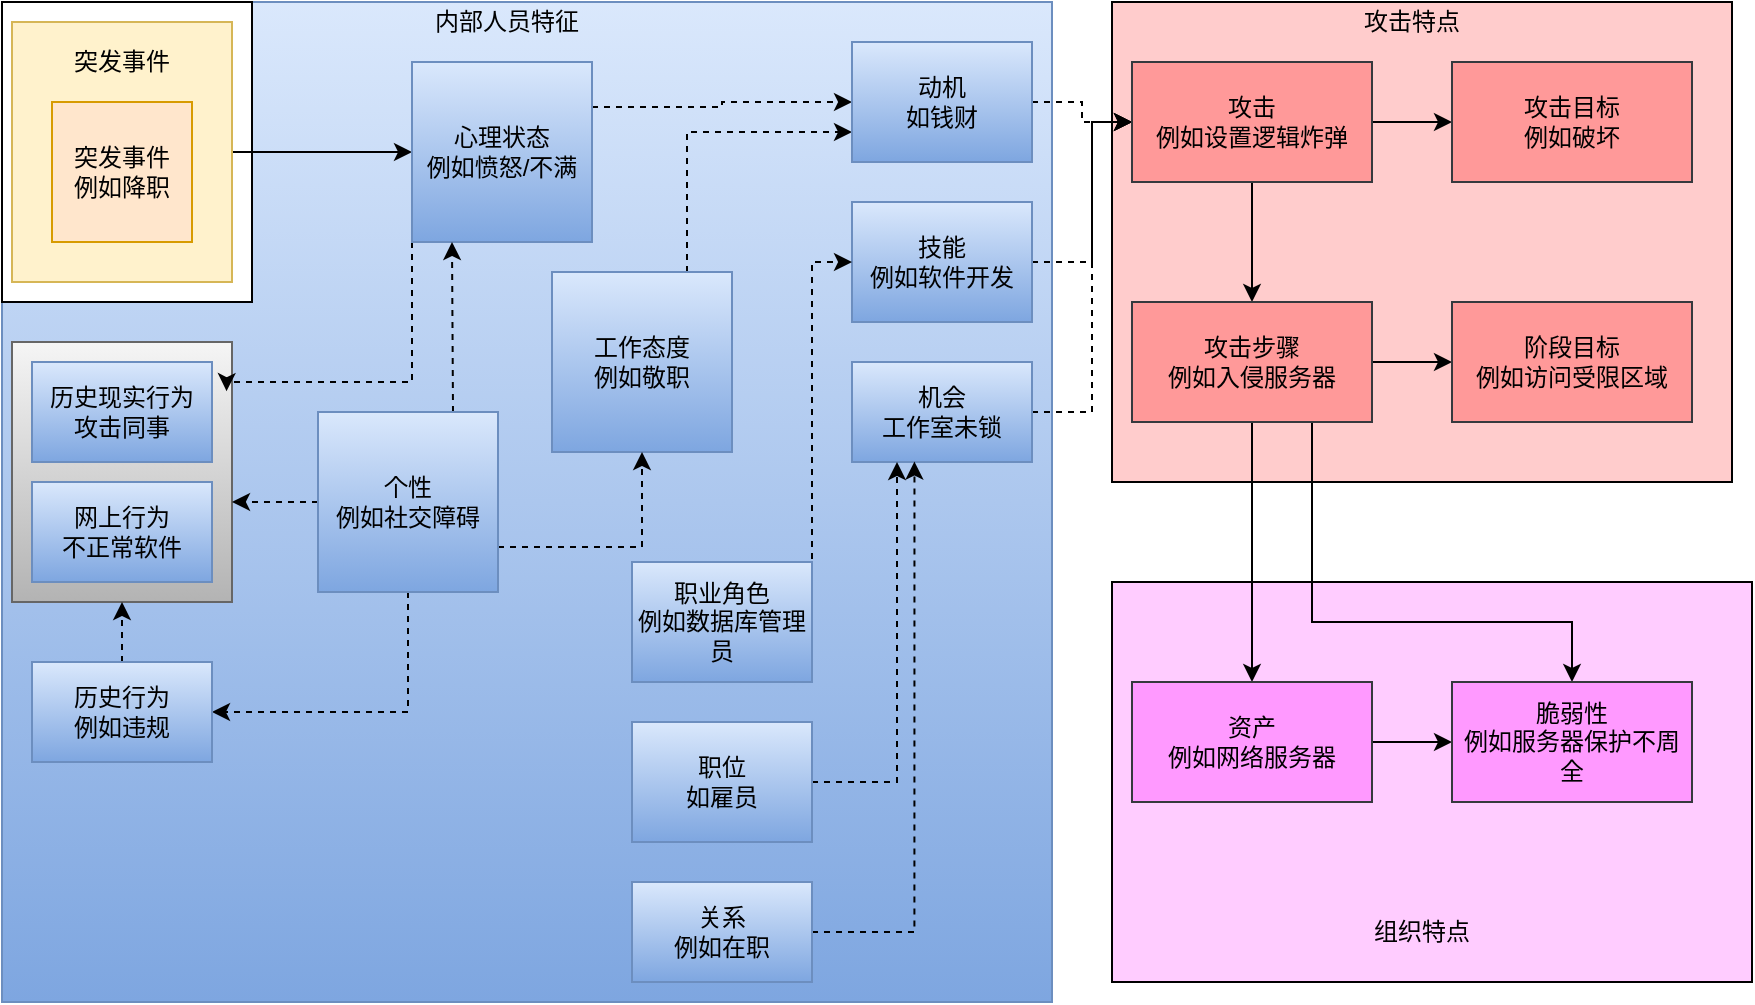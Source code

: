 <mxfile version="14.1.2" type="github"><diagram id="g41xaGxGKzxGo59eK_7G" name="Page-1"><mxGraphModel dx="1038" dy="588" grid="0" gridSize="10" guides="1" tooltips="1" connect="1" arrows="1" fold="1" page="1" pageScale="1" pageWidth="827" pageHeight="1169" math="0" shadow="0"><root><mxCell id="0"/><mxCell id="1" parent="0"/><mxCell id="xdAa_k7x4L-4bSUG97ml-27" value="" style="rounded=0;whiteSpace=wrap;html=1;fillColor=#dae8fc;gradientColor=#7ea6e0;strokeColor=#6c8ebf;" vertex="1" parent="1"><mxGeometry x="65" y="70" width="525" height="500" as="geometry"/></mxCell><mxCell id="xdAa_k7x4L-4bSUG97ml-29" value="" style="rounded=0;whiteSpace=wrap;html=1;" vertex="1" parent="1"><mxGeometry x="65" y="70" width="125" height="150" as="geometry"/></mxCell><mxCell id="xdAa_k7x4L-4bSUG97ml-25" value="" style="rounded=0;whiteSpace=wrap;html=1;fillColor=#FFCCCC;" vertex="1" parent="1"><mxGeometry x="620" y="70" width="310" height="240" as="geometry"/></mxCell><mxCell id="xdAa_k7x4L-4bSUG97ml-23" value="" style="rounded=0;whiteSpace=wrap;html=1;fillColor=#FFCCFF;" vertex="1" parent="1"><mxGeometry x="620" y="360" width="320" height="200" as="geometry"/></mxCell><mxCell id="xdAa_k7x4L-4bSUG97ml-16" value="" style="rounded=0;whiteSpace=wrap;html=1;gradientColor=#b3b3b3;fillColor=#f5f5f5;strokeColor=#666666;" vertex="1" parent="1"><mxGeometry x="70" y="240" width="110" height="130" as="geometry"/></mxCell><mxCell id="xdAa_k7x4L-4bSUG97ml-30" style="edgeStyle=orthogonalEdgeStyle;rounded=0;orthogonalLoop=1;jettySize=auto;html=1;exitX=1;exitY=0.5;exitDx=0;exitDy=0;" edge="1" parent="1" source="xdAa_k7x4L-4bSUG97ml-1" target="xdAa_k7x4L-4bSUG97ml-4"><mxGeometry relative="1" as="geometry"/></mxCell><mxCell id="xdAa_k7x4L-4bSUG97ml-1" value="" style="rounded=0;whiteSpace=wrap;html=1;fillColor=#fff2cc;strokeColor=#d6b656;" vertex="1" parent="1"><mxGeometry x="70" y="80" width="110" height="130" as="geometry"/></mxCell><mxCell id="xdAa_k7x4L-4bSUG97ml-2" value="突发事件" style="text;html=1;strokeColor=none;fillColor=none;align=center;verticalAlign=middle;whiteSpace=wrap;rounded=0;" vertex="1" parent="1"><mxGeometry x="100" y="90" width="50" height="20" as="geometry"/></mxCell><mxCell id="xdAa_k7x4L-4bSUG97ml-3" value="突发事件&lt;br&gt;例如降职" style="rounded=0;whiteSpace=wrap;html=1;fillColor=#ffe6cc;strokeColor=#d79b00;" vertex="1" parent="1"><mxGeometry x="90" y="120" width="70" height="70" as="geometry"/></mxCell><mxCell id="xdAa_k7x4L-4bSUG97ml-40" style="edgeStyle=orthogonalEdgeStyle;rounded=0;orthogonalLoop=1;jettySize=auto;html=1;exitX=0;exitY=1;exitDx=0;exitDy=0;entryX=0.975;entryY=0.189;entryDx=0;entryDy=0;entryPerimeter=0;dashed=1;" edge="1" parent="1" source="xdAa_k7x4L-4bSUG97ml-4" target="xdAa_k7x4L-4bSUG97ml-16"><mxGeometry relative="1" as="geometry"><Array as="points"><mxPoint x="270" y="260"/><mxPoint x="177" y="260"/></Array></mxGeometry></mxCell><mxCell id="xdAa_k7x4L-4bSUG97ml-45" style="edgeStyle=orthogonalEdgeStyle;rounded=0;orthogonalLoop=1;jettySize=auto;html=1;exitX=1;exitY=0.25;exitDx=0;exitDy=0;entryX=0;entryY=0.5;entryDx=0;entryDy=0;dashed=1;" edge="1" parent="1" source="xdAa_k7x4L-4bSUG97ml-4" target="xdAa_k7x4L-4bSUG97ml-7"><mxGeometry relative="1" as="geometry"/></mxCell><mxCell id="xdAa_k7x4L-4bSUG97ml-4" value="心理状态&lt;br&gt;例如愤怒/不满" style="rounded=0;whiteSpace=wrap;html=1;gradientColor=#7ea6e0;fillColor=#dae8fc;strokeColor=#6c8ebf;" vertex="1" parent="1"><mxGeometry x="270" y="100" width="90" height="90" as="geometry"/></mxCell><mxCell id="xdAa_k7x4L-4bSUG97ml-46" style="edgeStyle=orthogonalEdgeStyle;rounded=0;orthogonalLoop=1;jettySize=auto;html=1;exitX=0.75;exitY=0;exitDx=0;exitDy=0;entryX=0;entryY=0.75;entryDx=0;entryDy=0;dashed=1;" edge="1" parent="1" source="xdAa_k7x4L-4bSUG97ml-5" target="xdAa_k7x4L-4bSUG97ml-7"><mxGeometry relative="1" as="geometry"/></mxCell><mxCell id="xdAa_k7x4L-4bSUG97ml-5" value="工作态度&lt;br&gt;例如敬职" style="rounded=0;whiteSpace=wrap;html=1;gradientColor=#7ea6e0;fillColor=#dae8fc;strokeColor=#6c8ebf;" vertex="1" parent="1"><mxGeometry x="340" y="205" width="90" height="90" as="geometry"/></mxCell><mxCell id="xdAa_k7x4L-4bSUG97ml-37" style="edgeStyle=orthogonalEdgeStyle;rounded=0;orthogonalLoop=1;jettySize=auto;html=1;exitX=0.5;exitY=1;exitDx=0;exitDy=0;entryX=1;entryY=0.5;entryDx=0;entryDy=0;dashed=1;" edge="1" parent="1" source="xdAa_k7x4L-4bSUG97ml-6" target="xdAa_k7x4L-4bSUG97ml-13"><mxGeometry relative="1" as="geometry"/></mxCell><mxCell id="xdAa_k7x4L-4bSUG97ml-38" style="edgeStyle=orthogonalEdgeStyle;rounded=0;orthogonalLoop=1;jettySize=auto;html=1;exitX=1;exitY=0.75;exitDx=0;exitDy=0;entryX=0.5;entryY=1;entryDx=0;entryDy=0;dashed=1;" edge="1" parent="1" source="xdAa_k7x4L-4bSUG97ml-6" target="xdAa_k7x4L-4bSUG97ml-5"><mxGeometry relative="1" as="geometry"/></mxCell><mxCell id="xdAa_k7x4L-4bSUG97ml-39" style="edgeStyle=orthogonalEdgeStyle;rounded=0;orthogonalLoop=1;jettySize=auto;html=1;exitX=0.75;exitY=0;exitDx=0;exitDy=0;dashed=1;" edge="1" parent="1" source="xdAa_k7x4L-4bSUG97ml-6"><mxGeometry relative="1" as="geometry"><mxPoint x="290" y="190" as="targetPoint"/></mxGeometry></mxCell><mxCell id="xdAa_k7x4L-4bSUG97ml-41" style="edgeStyle=orthogonalEdgeStyle;rounded=0;orthogonalLoop=1;jettySize=auto;html=1;exitX=0;exitY=0.5;exitDx=0;exitDy=0;entryX=1;entryY=0.615;entryDx=0;entryDy=0;entryPerimeter=0;dashed=1;" edge="1" parent="1" source="xdAa_k7x4L-4bSUG97ml-6" target="xdAa_k7x4L-4bSUG97ml-16"><mxGeometry relative="1" as="geometry"/></mxCell><mxCell id="xdAa_k7x4L-4bSUG97ml-6" value="个性&lt;br&gt;例如社交障碍" style="rounded=0;whiteSpace=wrap;html=1;gradientColor=#7ea6e0;fillColor=#dae8fc;strokeColor=#6c8ebf;" vertex="1" parent="1"><mxGeometry x="223" y="275" width="90" height="90" as="geometry"/></mxCell><mxCell id="xdAa_k7x4L-4bSUG97ml-48" style="edgeStyle=orthogonalEdgeStyle;rounded=0;orthogonalLoop=1;jettySize=auto;html=1;exitX=1;exitY=0.5;exitDx=0;exitDy=0;entryX=0;entryY=0.5;entryDx=0;entryDy=0;dashed=1;" edge="1" parent="1" source="xdAa_k7x4L-4bSUG97ml-7" target="xdAa_k7x4L-4bSUG97ml-17"><mxGeometry relative="1" as="geometry"/></mxCell><mxCell id="xdAa_k7x4L-4bSUG97ml-7" value="动机&lt;br&gt;如钱财" style="rounded=0;whiteSpace=wrap;html=1;gradientColor=#7ea6e0;fillColor=#dae8fc;strokeColor=#6c8ebf;" vertex="1" parent="1"><mxGeometry x="490" y="90" width="90" height="60" as="geometry"/></mxCell><mxCell id="xdAa_k7x4L-4bSUG97ml-49" style="edgeStyle=orthogonalEdgeStyle;rounded=0;orthogonalLoop=1;jettySize=auto;html=1;exitX=1;exitY=0.5;exitDx=0;exitDy=0;dashed=1;" edge="1" parent="1" source="xdAa_k7x4L-4bSUG97ml-8"><mxGeometry relative="1" as="geometry"><mxPoint x="630" y="130" as="targetPoint"/><Array as="points"><mxPoint x="610" y="200"/><mxPoint x="610" y="130"/></Array></mxGeometry></mxCell><mxCell id="xdAa_k7x4L-4bSUG97ml-8" value="技能&lt;br&gt;例如软件开发" style="rounded=0;whiteSpace=wrap;html=1;gradientColor=#7ea6e0;fillColor=#dae8fc;strokeColor=#6c8ebf;" vertex="1" parent="1"><mxGeometry x="490" y="170" width="90" height="60" as="geometry"/></mxCell><mxCell id="xdAa_k7x4L-4bSUG97ml-50" style="edgeStyle=orthogonalEdgeStyle;rounded=0;orthogonalLoop=1;jettySize=auto;html=1;exitX=1;exitY=0.5;exitDx=0;exitDy=0;dashed=1;" edge="1" parent="1" source="xdAa_k7x4L-4bSUG97ml-9"><mxGeometry relative="1" as="geometry"><mxPoint x="630" y="130" as="targetPoint"/><Array as="points"><mxPoint x="610" y="275"/><mxPoint x="610" y="130"/></Array></mxGeometry></mxCell><mxCell id="xdAa_k7x4L-4bSUG97ml-9" value="机会&lt;br&gt;工作室未锁" style="rounded=0;whiteSpace=wrap;html=1;gradientColor=#7ea6e0;fillColor=#dae8fc;strokeColor=#6c8ebf;" vertex="1" parent="1"><mxGeometry x="490" y="250" width="90" height="50" as="geometry"/></mxCell><mxCell id="xdAa_k7x4L-4bSUG97ml-44" style="edgeStyle=orthogonalEdgeStyle;rounded=0;orthogonalLoop=1;jettySize=auto;html=1;exitX=0.75;exitY=0;exitDx=0;exitDy=0;entryX=0;entryY=0.5;entryDx=0;entryDy=0;dashed=1;" edge="1" parent="1" source="xdAa_k7x4L-4bSUG97ml-10" target="xdAa_k7x4L-4bSUG97ml-8"><mxGeometry relative="1" as="geometry"><Array as="points"><mxPoint x="470" y="350"/><mxPoint x="470" y="200"/></Array></mxGeometry></mxCell><mxCell id="xdAa_k7x4L-4bSUG97ml-10" value="职业角色&lt;br&gt;例如数据库管理员" style="rounded=0;whiteSpace=wrap;html=1;gradientColor=#7ea6e0;fillColor=#dae8fc;strokeColor=#6c8ebf;" vertex="1" parent="1"><mxGeometry x="380" y="350" width="90" height="60" as="geometry"/></mxCell><mxCell id="xdAa_k7x4L-4bSUG97ml-43" style="edgeStyle=orthogonalEdgeStyle;rounded=0;orthogonalLoop=1;jettySize=auto;html=1;exitX=1;exitY=0.5;exitDx=0;exitDy=0;entryX=0.25;entryY=1;entryDx=0;entryDy=0;dashed=1;" edge="1" parent="1" source="xdAa_k7x4L-4bSUG97ml-11" target="xdAa_k7x4L-4bSUG97ml-9"><mxGeometry relative="1" as="geometry"/></mxCell><mxCell id="xdAa_k7x4L-4bSUG97ml-11" value="职位&lt;br&gt;如雇员" style="rounded=0;whiteSpace=wrap;html=1;gradientColor=#7ea6e0;fillColor=#dae8fc;strokeColor=#6c8ebf;" vertex="1" parent="1"><mxGeometry x="380" y="430" width="90" height="60" as="geometry"/></mxCell><mxCell id="xdAa_k7x4L-4bSUG97ml-42" style="edgeStyle=orthogonalEdgeStyle;rounded=0;orthogonalLoop=1;jettySize=auto;html=1;exitX=1;exitY=0.5;exitDx=0;exitDy=0;entryX=0.347;entryY=0.996;entryDx=0;entryDy=0;entryPerimeter=0;dashed=1;" edge="1" parent="1" source="xdAa_k7x4L-4bSUG97ml-12" target="xdAa_k7x4L-4bSUG97ml-9"><mxGeometry relative="1" as="geometry"/></mxCell><mxCell id="xdAa_k7x4L-4bSUG97ml-12" value="关系&lt;br&gt;例如在职" style="rounded=0;whiteSpace=wrap;html=1;gradientColor=#7ea6e0;fillColor=#dae8fc;strokeColor=#6c8ebf;" vertex="1" parent="1"><mxGeometry x="380" y="510" width="90" height="50" as="geometry"/></mxCell><mxCell id="xdAa_k7x4L-4bSUG97ml-36" style="edgeStyle=orthogonalEdgeStyle;rounded=0;orthogonalLoop=1;jettySize=auto;html=1;exitX=0.5;exitY=0;exitDx=0;exitDy=0;entryX=0.5;entryY=1;entryDx=0;entryDy=0;dashed=1;" edge="1" parent="1" source="xdAa_k7x4L-4bSUG97ml-13" target="xdAa_k7x4L-4bSUG97ml-16"><mxGeometry relative="1" as="geometry"/></mxCell><mxCell id="xdAa_k7x4L-4bSUG97ml-13" value="历史行为&lt;br&gt;例如违规" style="rounded=0;whiteSpace=wrap;html=1;gradientColor=#7ea6e0;fillColor=#dae8fc;strokeColor=#6c8ebf;" vertex="1" parent="1"><mxGeometry x="80" y="400" width="90" height="50" as="geometry"/></mxCell><mxCell id="xdAa_k7x4L-4bSUG97ml-14" value="历史现实行为&lt;br&gt;攻击同事" style="rounded=0;whiteSpace=wrap;html=1;gradientColor=#7ea6e0;fillColor=#dae8fc;strokeColor=#6c8ebf;" vertex="1" parent="1"><mxGeometry x="80" y="250" width="90" height="50" as="geometry"/></mxCell><mxCell id="xdAa_k7x4L-4bSUG97ml-15" value="网上行为&lt;br&gt;不正常软件" style="rounded=0;whiteSpace=wrap;html=1;gradientColor=#7ea6e0;fillColor=#dae8fc;strokeColor=#6c8ebf;" vertex="1" parent="1"><mxGeometry x="80" y="310" width="90" height="50" as="geometry"/></mxCell><mxCell id="xdAa_k7x4L-4bSUG97ml-31" style="edgeStyle=orthogonalEdgeStyle;rounded=0;orthogonalLoop=1;jettySize=auto;html=1;exitX=1;exitY=0.5;exitDx=0;exitDy=0;entryX=0;entryY=0.5;entryDx=0;entryDy=0;" edge="1" parent="1" source="xdAa_k7x4L-4bSUG97ml-17" target="xdAa_k7x4L-4bSUG97ml-18"><mxGeometry relative="1" as="geometry"/></mxCell><mxCell id="xdAa_k7x4L-4bSUG97ml-33" style="edgeStyle=orthogonalEdgeStyle;rounded=0;orthogonalLoop=1;jettySize=auto;html=1;exitX=0.5;exitY=1;exitDx=0;exitDy=0;entryX=0.5;entryY=0;entryDx=0;entryDy=0;" edge="1" parent="1" source="xdAa_k7x4L-4bSUG97ml-17" target="xdAa_k7x4L-4bSUG97ml-19"><mxGeometry relative="1" as="geometry"/></mxCell><mxCell id="xdAa_k7x4L-4bSUG97ml-17" value="攻击&lt;br&gt;例如设置逻辑炸弹" style="rounded=0;whiteSpace=wrap;html=1;strokeColor=#36393d;fillColor=#FF9999;" vertex="1" parent="1"><mxGeometry x="630" y="100" width="120" height="60" as="geometry"/></mxCell><mxCell id="xdAa_k7x4L-4bSUG97ml-18" value="攻击目标&lt;br&gt;例如破坏" style="rounded=0;whiteSpace=wrap;html=1;strokeColor=#36393d;fillColor=#FF9999;" vertex="1" parent="1"><mxGeometry x="790" y="100" width="120" height="60" as="geometry"/></mxCell><mxCell id="xdAa_k7x4L-4bSUG97ml-32" style="edgeStyle=orthogonalEdgeStyle;rounded=0;orthogonalLoop=1;jettySize=auto;html=1;exitX=1;exitY=0.5;exitDx=0;exitDy=0;entryX=0;entryY=0.5;entryDx=0;entryDy=0;" edge="1" parent="1" source="xdAa_k7x4L-4bSUG97ml-19" target="xdAa_k7x4L-4bSUG97ml-20"><mxGeometry relative="1" as="geometry"/></mxCell><mxCell id="xdAa_k7x4L-4bSUG97ml-34" style="edgeStyle=orthogonalEdgeStyle;rounded=0;orthogonalLoop=1;jettySize=auto;html=1;exitX=0.5;exitY=1;exitDx=0;exitDy=0;entryX=0.5;entryY=0;entryDx=0;entryDy=0;" edge="1" parent="1" source="xdAa_k7x4L-4bSUG97ml-19" target="xdAa_k7x4L-4bSUG97ml-21"><mxGeometry relative="1" as="geometry"/></mxCell><mxCell id="xdAa_k7x4L-4bSUG97ml-35" style="edgeStyle=orthogonalEdgeStyle;rounded=0;orthogonalLoop=1;jettySize=auto;html=1;exitX=0.75;exitY=1;exitDx=0;exitDy=0;entryX=0.5;entryY=0;entryDx=0;entryDy=0;" edge="1" parent="1" source="xdAa_k7x4L-4bSUG97ml-19" target="xdAa_k7x4L-4bSUG97ml-22"><mxGeometry relative="1" as="geometry"><Array as="points"><mxPoint x="720" y="380"/><mxPoint x="850" y="380"/></Array></mxGeometry></mxCell><mxCell id="xdAa_k7x4L-4bSUG97ml-19" value="攻击步骤&lt;br&gt;例如入侵服务器" style="rounded=0;whiteSpace=wrap;html=1;strokeColor=#36393d;fillColor=#FF9999;" vertex="1" parent="1"><mxGeometry x="630" y="220" width="120" height="60" as="geometry"/></mxCell><mxCell id="xdAa_k7x4L-4bSUG97ml-20" value="阶段目标&lt;br&gt;例如访问受限区域" style="rounded=0;whiteSpace=wrap;html=1;strokeColor=#36393d;fillColor=#FF9999;" vertex="1" parent="1"><mxGeometry x="790" y="220" width="120" height="60" as="geometry"/></mxCell><mxCell id="xdAa_k7x4L-4bSUG97ml-47" style="edgeStyle=orthogonalEdgeStyle;rounded=0;orthogonalLoop=1;jettySize=auto;html=1;exitX=1;exitY=0.5;exitDx=0;exitDy=0;entryX=0;entryY=0.5;entryDx=0;entryDy=0;" edge="1" parent="1" source="xdAa_k7x4L-4bSUG97ml-21" target="xdAa_k7x4L-4bSUG97ml-22"><mxGeometry relative="1" as="geometry"/></mxCell><mxCell id="xdAa_k7x4L-4bSUG97ml-21" value="资产&lt;br&gt;例如网络服务器" style="rounded=0;whiteSpace=wrap;html=1;strokeColor=#36393d;fillColor=#FF99FF;" vertex="1" parent="1"><mxGeometry x="630" y="410" width="120" height="60" as="geometry"/></mxCell><mxCell id="xdAa_k7x4L-4bSUG97ml-22" value="脆弱性&lt;br&gt;例如服务器保护不周全" style="rounded=0;whiteSpace=wrap;html=1;strokeColor=#36393d;fillColor=#FF99FF;" vertex="1" parent="1"><mxGeometry x="790" y="410" width="120" height="60" as="geometry"/></mxCell><mxCell id="xdAa_k7x4L-4bSUG97ml-24" value="组织特点" style="text;html=1;strokeColor=none;fillColor=none;align=center;verticalAlign=middle;whiteSpace=wrap;rounded=0;" vertex="1" parent="1"><mxGeometry x="740" y="525" width="70" height="20" as="geometry"/></mxCell><mxCell id="xdAa_k7x4L-4bSUG97ml-26" value="攻击特点" style="text;html=1;strokeColor=none;fillColor=none;align=center;verticalAlign=middle;whiteSpace=wrap;rounded=0;" vertex="1" parent="1"><mxGeometry x="730" y="70" width="80" height="20" as="geometry"/></mxCell><mxCell id="xdAa_k7x4L-4bSUG97ml-28" value="内部人员特征" style="text;html=1;strokeColor=none;fillColor=none;align=center;verticalAlign=middle;whiteSpace=wrap;rounded=0;" vertex="1" parent="1"><mxGeometry x="275" y="70" width="85" height="20" as="geometry"/></mxCell></root></mxGraphModel></diagram></mxfile>